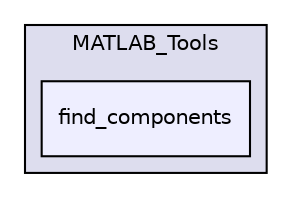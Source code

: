 digraph "libs/SuiteSparse/MATLAB_Tools/find_components" {
  compound=true
  node [ fontsize="10", fontname="Helvetica"];
  edge [ labelfontsize="10", labelfontname="Helvetica"];
  subgraph clusterdir_0e1e4a5b9440aa22d8a417c9c4950190 {
    graph [ bgcolor="#ddddee", pencolor="black", label="MATLAB_Tools" fontname="Helvetica", fontsize="10", URL="dir_0e1e4a5b9440aa22d8a417c9c4950190.html"]
  dir_02924baea440a7a406f40fdfd99a32f6 [shape=box, label="find_components", style="filled", fillcolor="#eeeeff", pencolor="black", URL="dir_02924baea440a7a406f40fdfd99a32f6.html"];
  }
}

